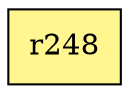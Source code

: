 digraph G {
rankdir=BT;ranksep="2.0";
"r248" [shape=record,fillcolor=khaki1,style=filled,label="{r248}"];
}